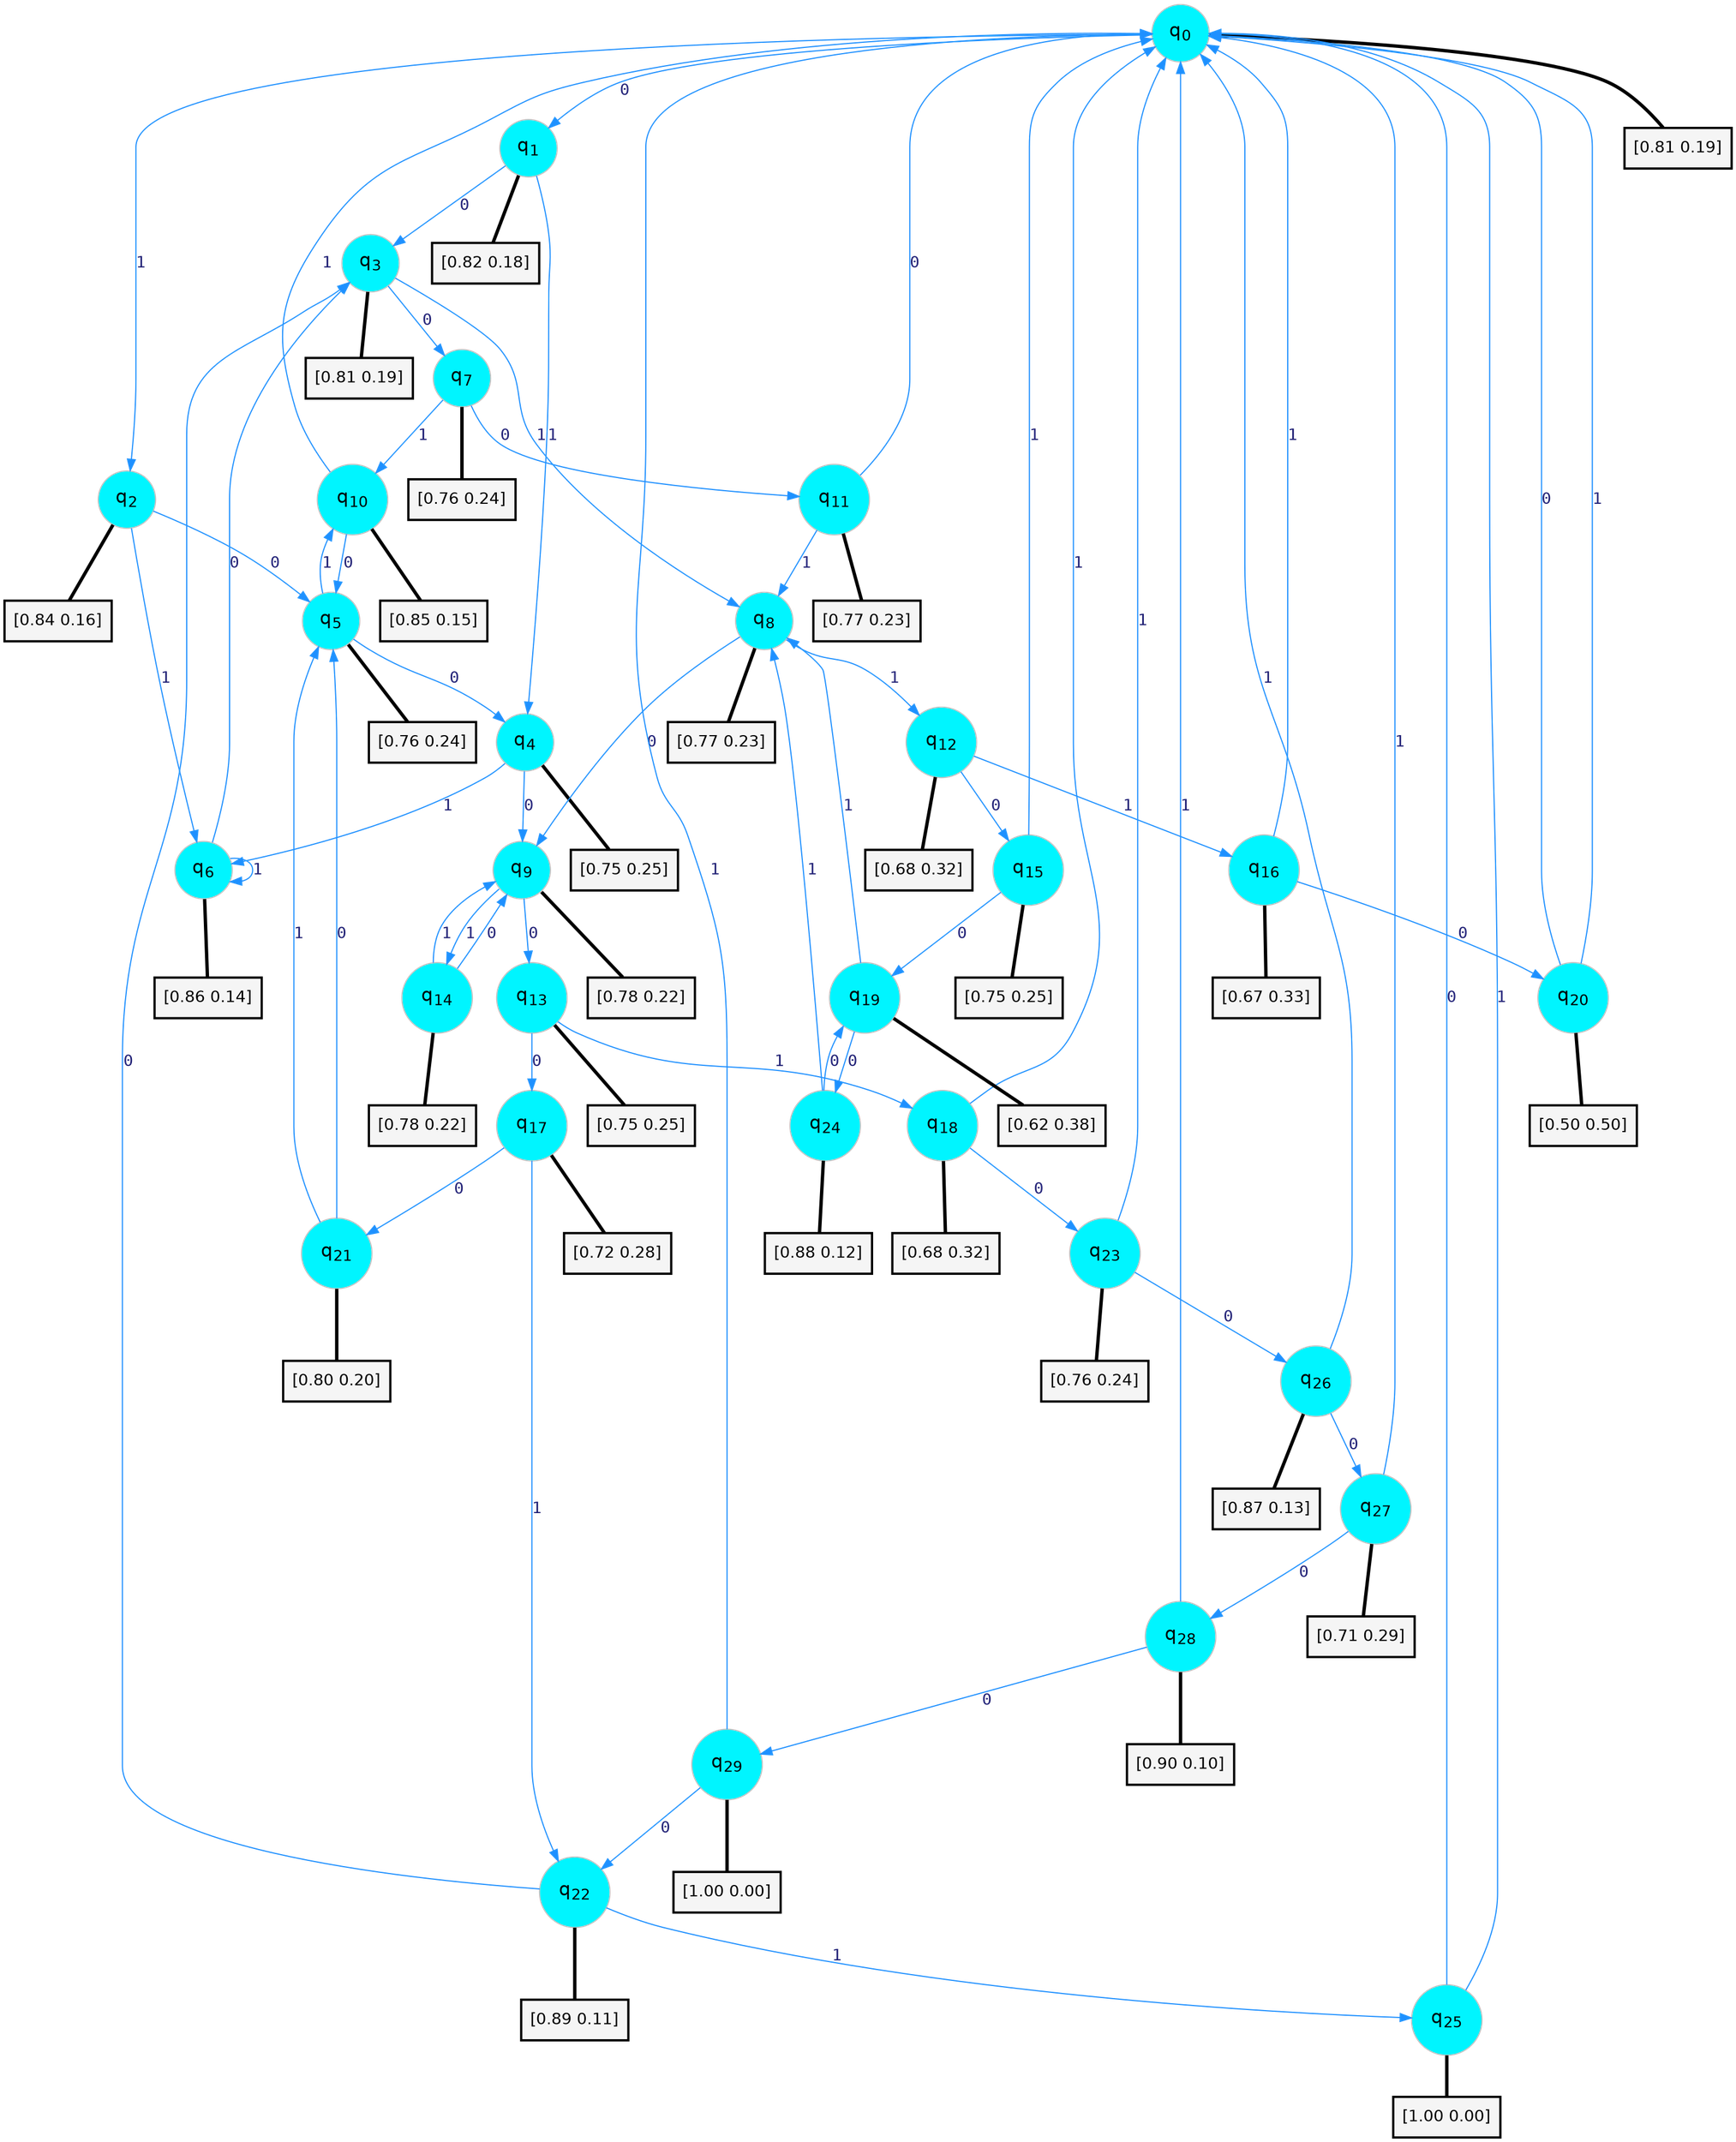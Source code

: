 digraph G {
graph [
bgcolor=transparent, dpi=300, rankdir=TD, size="40,25"];
node [
color=gray, fillcolor=turquoise1, fontcolor=black, fontname=Helvetica, fontsize=16, fontweight=bold, shape=circle, style=filled];
edge [
arrowsize=1, color=dodgerblue1, fontcolor=midnightblue, fontname=courier, fontweight=bold, penwidth=1, style=solid, weight=20];
0[label=<q<SUB>0</SUB>>];
1[label=<q<SUB>1</SUB>>];
2[label=<q<SUB>2</SUB>>];
3[label=<q<SUB>3</SUB>>];
4[label=<q<SUB>4</SUB>>];
5[label=<q<SUB>5</SUB>>];
6[label=<q<SUB>6</SUB>>];
7[label=<q<SUB>7</SUB>>];
8[label=<q<SUB>8</SUB>>];
9[label=<q<SUB>9</SUB>>];
10[label=<q<SUB>10</SUB>>];
11[label=<q<SUB>11</SUB>>];
12[label=<q<SUB>12</SUB>>];
13[label=<q<SUB>13</SUB>>];
14[label=<q<SUB>14</SUB>>];
15[label=<q<SUB>15</SUB>>];
16[label=<q<SUB>16</SUB>>];
17[label=<q<SUB>17</SUB>>];
18[label=<q<SUB>18</SUB>>];
19[label=<q<SUB>19</SUB>>];
20[label=<q<SUB>20</SUB>>];
21[label=<q<SUB>21</SUB>>];
22[label=<q<SUB>22</SUB>>];
23[label=<q<SUB>23</SUB>>];
24[label=<q<SUB>24</SUB>>];
25[label=<q<SUB>25</SUB>>];
26[label=<q<SUB>26</SUB>>];
27[label=<q<SUB>27</SUB>>];
28[label=<q<SUB>28</SUB>>];
29[label=<q<SUB>29</SUB>>];
30[label="[0.81 0.19]", shape=box,fontcolor=black, fontname=Helvetica, fontsize=14, penwidth=2, fillcolor=whitesmoke,color=black];
31[label="[0.82 0.18]", shape=box,fontcolor=black, fontname=Helvetica, fontsize=14, penwidth=2, fillcolor=whitesmoke,color=black];
32[label="[0.84 0.16]", shape=box,fontcolor=black, fontname=Helvetica, fontsize=14, penwidth=2, fillcolor=whitesmoke,color=black];
33[label="[0.81 0.19]", shape=box,fontcolor=black, fontname=Helvetica, fontsize=14, penwidth=2, fillcolor=whitesmoke,color=black];
34[label="[0.75 0.25]", shape=box,fontcolor=black, fontname=Helvetica, fontsize=14, penwidth=2, fillcolor=whitesmoke,color=black];
35[label="[0.76 0.24]", shape=box,fontcolor=black, fontname=Helvetica, fontsize=14, penwidth=2, fillcolor=whitesmoke,color=black];
36[label="[0.86 0.14]", shape=box,fontcolor=black, fontname=Helvetica, fontsize=14, penwidth=2, fillcolor=whitesmoke,color=black];
37[label="[0.76 0.24]", shape=box,fontcolor=black, fontname=Helvetica, fontsize=14, penwidth=2, fillcolor=whitesmoke,color=black];
38[label="[0.77 0.23]", shape=box,fontcolor=black, fontname=Helvetica, fontsize=14, penwidth=2, fillcolor=whitesmoke,color=black];
39[label="[0.78 0.22]", shape=box,fontcolor=black, fontname=Helvetica, fontsize=14, penwidth=2, fillcolor=whitesmoke,color=black];
40[label="[0.85 0.15]", shape=box,fontcolor=black, fontname=Helvetica, fontsize=14, penwidth=2, fillcolor=whitesmoke,color=black];
41[label="[0.77 0.23]", shape=box,fontcolor=black, fontname=Helvetica, fontsize=14, penwidth=2, fillcolor=whitesmoke,color=black];
42[label="[0.68 0.32]", shape=box,fontcolor=black, fontname=Helvetica, fontsize=14, penwidth=2, fillcolor=whitesmoke,color=black];
43[label="[0.75 0.25]", shape=box,fontcolor=black, fontname=Helvetica, fontsize=14, penwidth=2, fillcolor=whitesmoke,color=black];
44[label="[0.78 0.22]", shape=box,fontcolor=black, fontname=Helvetica, fontsize=14, penwidth=2, fillcolor=whitesmoke,color=black];
45[label="[0.75 0.25]", shape=box,fontcolor=black, fontname=Helvetica, fontsize=14, penwidth=2, fillcolor=whitesmoke,color=black];
46[label="[0.67 0.33]", shape=box,fontcolor=black, fontname=Helvetica, fontsize=14, penwidth=2, fillcolor=whitesmoke,color=black];
47[label="[0.72 0.28]", shape=box,fontcolor=black, fontname=Helvetica, fontsize=14, penwidth=2, fillcolor=whitesmoke,color=black];
48[label="[0.68 0.32]", shape=box,fontcolor=black, fontname=Helvetica, fontsize=14, penwidth=2, fillcolor=whitesmoke,color=black];
49[label="[0.62 0.38]", shape=box,fontcolor=black, fontname=Helvetica, fontsize=14, penwidth=2, fillcolor=whitesmoke,color=black];
50[label="[0.50 0.50]", shape=box,fontcolor=black, fontname=Helvetica, fontsize=14, penwidth=2, fillcolor=whitesmoke,color=black];
51[label="[0.80 0.20]", shape=box,fontcolor=black, fontname=Helvetica, fontsize=14, penwidth=2, fillcolor=whitesmoke,color=black];
52[label="[0.89 0.11]", shape=box,fontcolor=black, fontname=Helvetica, fontsize=14, penwidth=2, fillcolor=whitesmoke,color=black];
53[label="[0.76 0.24]", shape=box,fontcolor=black, fontname=Helvetica, fontsize=14, penwidth=2, fillcolor=whitesmoke,color=black];
54[label="[0.88 0.12]", shape=box,fontcolor=black, fontname=Helvetica, fontsize=14, penwidth=2, fillcolor=whitesmoke,color=black];
55[label="[1.00 0.00]", shape=box,fontcolor=black, fontname=Helvetica, fontsize=14, penwidth=2, fillcolor=whitesmoke,color=black];
56[label="[0.87 0.13]", shape=box,fontcolor=black, fontname=Helvetica, fontsize=14, penwidth=2, fillcolor=whitesmoke,color=black];
57[label="[0.71 0.29]", shape=box,fontcolor=black, fontname=Helvetica, fontsize=14, penwidth=2, fillcolor=whitesmoke,color=black];
58[label="[0.90 0.10]", shape=box,fontcolor=black, fontname=Helvetica, fontsize=14, penwidth=2, fillcolor=whitesmoke,color=black];
59[label="[1.00 0.00]", shape=box,fontcolor=black, fontname=Helvetica, fontsize=14, penwidth=2, fillcolor=whitesmoke,color=black];
0->1 [label=0];
0->2 [label=1];
0->30 [arrowhead=none, penwidth=3,color=black];
1->3 [label=0];
1->4 [label=1];
1->31 [arrowhead=none, penwidth=3,color=black];
2->5 [label=0];
2->6 [label=1];
2->32 [arrowhead=none, penwidth=3,color=black];
3->7 [label=0];
3->8 [label=1];
3->33 [arrowhead=none, penwidth=3,color=black];
4->9 [label=0];
4->6 [label=1];
4->34 [arrowhead=none, penwidth=3,color=black];
5->4 [label=0];
5->10 [label=1];
5->35 [arrowhead=none, penwidth=3,color=black];
6->3 [label=0];
6->6 [label=1];
6->36 [arrowhead=none, penwidth=3,color=black];
7->11 [label=0];
7->10 [label=1];
7->37 [arrowhead=none, penwidth=3,color=black];
8->9 [label=0];
8->12 [label=1];
8->38 [arrowhead=none, penwidth=3,color=black];
9->13 [label=0];
9->14 [label=1];
9->39 [arrowhead=none, penwidth=3,color=black];
10->5 [label=0];
10->0 [label=1];
10->40 [arrowhead=none, penwidth=3,color=black];
11->0 [label=0];
11->8 [label=1];
11->41 [arrowhead=none, penwidth=3,color=black];
12->15 [label=0];
12->16 [label=1];
12->42 [arrowhead=none, penwidth=3,color=black];
13->17 [label=0];
13->18 [label=1];
13->43 [arrowhead=none, penwidth=3,color=black];
14->9 [label=0];
14->9 [label=1];
14->44 [arrowhead=none, penwidth=3,color=black];
15->19 [label=0];
15->0 [label=1];
15->45 [arrowhead=none, penwidth=3,color=black];
16->20 [label=0];
16->0 [label=1];
16->46 [arrowhead=none, penwidth=3,color=black];
17->21 [label=0];
17->22 [label=1];
17->47 [arrowhead=none, penwidth=3,color=black];
18->23 [label=0];
18->0 [label=1];
18->48 [arrowhead=none, penwidth=3,color=black];
19->24 [label=0];
19->8 [label=1];
19->49 [arrowhead=none, penwidth=3,color=black];
20->0 [label=0];
20->0 [label=1];
20->50 [arrowhead=none, penwidth=3,color=black];
21->5 [label=0];
21->5 [label=1];
21->51 [arrowhead=none, penwidth=3,color=black];
22->3 [label=0];
22->25 [label=1];
22->52 [arrowhead=none, penwidth=3,color=black];
23->26 [label=0];
23->0 [label=1];
23->53 [arrowhead=none, penwidth=3,color=black];
24->19 [label=0];
24->8 [label=1];
24->54 [arrowhead=none, penwidth=3,color=black];
25->0 [label=0];
25->0 [label=1];
25->55 [arrowhead=none, penwidth=3,color=black];
26->27 [label=0];
26->0 [label=1];
26->56 [arrowhead=none, penwidth=3,color=black];
27->28 [label=0];
27->0 [label=1];
27->57 [arrowhead=none, penwidth=3,color=black];
28->29 [label=0];
28->0 [label=1];
28->58 [arrowhead=none, penwidth=3,color=black];
29->22 [label=0];
29->0 [label=1];
29->59 [arrowhead=none, penwidth=3,color=black];
}
